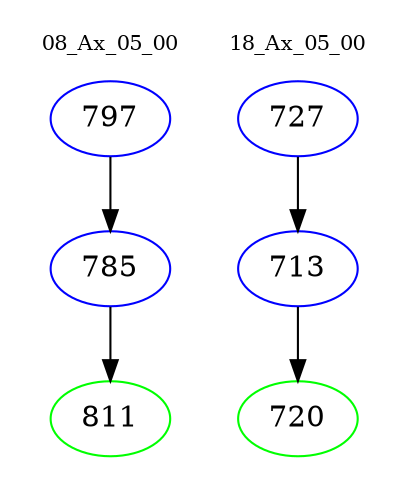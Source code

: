 digraph{
subgraph cluster_0 {
color = white
label = "08_Ax_05_00";
fontsize=10;
T0_797 [label="797", color="blue"]
T0_797 -> T0_785 [color="black"]
T0_785 [label="785", color="blue"]
T0_785 -> T0_811 [color="black"]
T0_811 [label="811", color="green"]
}
subgraph cluster_1 {
color = white
label = "18_Ax_05_00";
fontsize=10;
T1_727 [label="727", color="blue"]
T1_727 -> T1_713 [color="black"]
T1_713 [label="713", color="blue"]
T1_713 -> T1_720 [color="black"]
T1_720 [label="720", color="green"]
}
}
